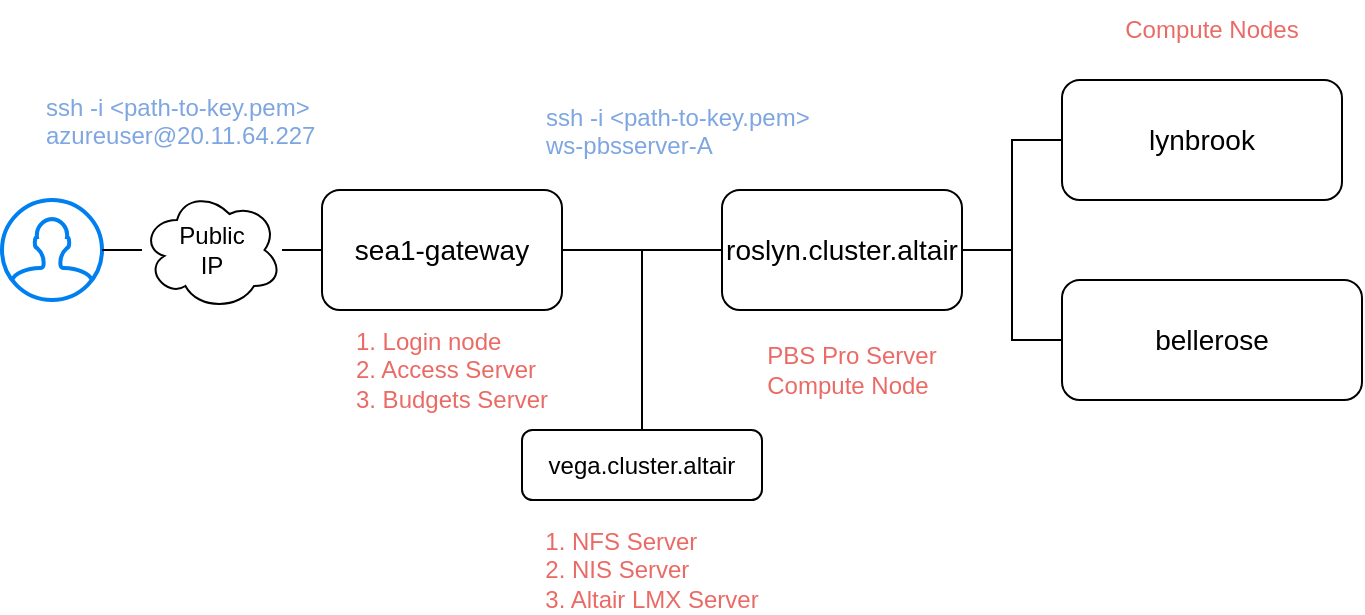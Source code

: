 <mxfile version="26.0.14" pages="2">
  <diagram name="PBSPro_Access_Setup" id="IAcq77kOVNIxBMq3WC1e">
    <mxGraphModel dx="1080" dy="604" grid="1" gridSize="10" guides="1" tooltips="1" connect="1" arrows="1" fold="1" page="1" pageScale="1" pageWidth="850" pageHeight="1100" math="0" shadow="0">
      <root>
        <mxCell id="0" />
        <mxCell id="1" parent="0" />
        <mxCell id="vvEPGqPCj7L-ZOLlqvaD-5" style="edgeStyle=orthogonalEdgeStyle;rounded=0;orthogonalLoop=1;jettySize=auto;html=1;entryX=0;entryY=0.5;entryDx=0;entryDy=0;endArrow=none;startFill=0;" parent="1" source="WBlC82X2053MUooxxI-S-2" target="vvEPGqPCj7L-ZOLlqvaD-3" edge="1">
          <mxGeometry relative="1" as="geometry" />
        </mxCell>
        <mxCell id="vvEPGqPCj7L-ZOLlqvaD-1" value="" style="html=1;verticalLabelPosition=bottom;align=center;labelBackgroundColor=#ffffff;verticalAlign=top;strokeWidth=2;strokeColor=#0080F0;shadow=0;dashed=0;shape=mxgraph.ios7.icons.user;" parent="1" vertex="1">
          <mxGeometry x="70" y="190" width="50" height="50" as="geometry" />
        </mxCell>
        <mxCell id="vvEPGqPCj7L-ZOLlqvaD-7" value="" style="edgeStyle=orthogonalEdgeStyle;rounded=0;orthogonalLoop=1;jettySize=auto;html=1;endArrow=none;startFill=0;" parent="1" source="vvEPGqPCj7L-ZOLlqvaD-3" target="vvEPGqPCj7L-ZOLlqvaD-6" edge="1">
          <mxGeometry relative="1" as="geometry" />
        </mxCell>
        <mxCell id="vvEPGqPCj7L-ZOLlqvaD-3" value="sea1-gateway" style="rounded=1;whiteSpace=wrap;html=1;fontSize=14;" parent="1" vertex="1">
          <mxGeometry x="230" y="185" width="120" height="60" as="geometry" />
        </mxCell>
        <mxCell id="vvEPGqPCj7L-ZOLlqvaD-4" value="ssh -i &amp;lt;path-to-key.pem&amp;gt; azureuser@20.11.64.227" style="text;html=1;whiteSpace=wrap;overflow=hidden;rounded=0;fontColor=#7EA6E0;" parent="1" vertex="1">
          <mxGeometry x="90" y="130" width="150" height="50" as="geometry" />
        </mxCell>
        <mxCell id="vvEPGqPCj7L-ZOLlqvaD-12" style="edgeStyle=orthogonalEdgeStyle;rounded=0;orthogonalLoop=1;jettySize=auto;html=1;entryX=0;entryY=0.5;entryDx=0;entryDy=0;endArrow=none;startFill=0;" parent="1" source="vvEPGqPCj7L-ZOLlqvaD-6" target="vvEPGqPCj7L-ZOLlqvaD-11" edge="1">
          <mxGeometry relative="1" as="geometry" />
        </mxCell>
        <mxCell id="vvEPGqPCj7L-ZOLlqvaD-17" style="edgeStyle=orthogonalEdgeStyle;rounded=0;orthogonalLoop=1;jettySize=auto;html=1;exitX=1;exitY=0.5;exitDx=0;exitDy=0;entryX=0;entryY=0.5;entryDx=0;entryDy=0;endArrow=none;startFill=0;" parent="1" source="vvEPGqPCj7L-ZOLlqvaD-6" target="vvEPGqPCj7L-ZOLlqvaD-8" edge="1">
          <mxGeometry relative="1" as="geometry" />
        </mxCell>
        <mxCell id="vvEPGqPCj7L-ZOLlqvaD-6" value="&lt;span data-teams=&quot;true&quot;&gt;roslyn.cluster.altair &lt;br&gt;&lt;/span&gt;" style="rounded=1;whiteSpace=wrap;html=1;fontSize=14;" parent="1" vertex="1">
          <mxGeometry x="430" y="185" width="120" height="60" as="geometry" />
        </mxCell>
        <mxCell id="vvEPGqPCj7L-ZOLlqvaD-8" value="lynbrook" style="whiteSpace=wrap;html=1;fontSize=14;rounded=1;" parent="1" vertex="1">
          <mxGeometry x="600" y="130" width="140" height="60" as="geometry" />
        </mxCell>
        <mxCell id="vvEPGqPCj7L-ZOLlqvaD-11" value="bellerose" style="whiteSpace=wrap;html=1;fontSize=14;rounded=1;" parent="1" vertex="1">
          <mxGeometry x="600" y="230" width="150" height="60" as="geometry" />
        </mxCell>
        <mxCell id="vvEPGqPCj7L-ZOLlqvaD-13" value="ssh -i &amp;lt;path-to-key.pem&amp;gt; ws-pbsserver-A" style="text;html=1;whiteSpace=wrap;overflow=hidden;rounded=0;align=left;fontColor=#7EA6E0;" parent="1" vertex="1">
          <mxGeometry x="340" y="135" width="150" height="50" as="geometry" />
        </mxCell>
        <mxCell id="vvEPGqPCj7L-ZOLlqvaD-14" value="&lt;div align=&quot;left&quot;&gt;1. Login node&lt;br&gt;&lt;/div&gt;&lt;div align=&quot;left&quot;&gt;2. Access Server&lt;/div&gt;&lt;div align=&quot;left&quot;&gt;3. Budgets Server&lt;/div&gt;" style="text;html=1;align=center;verticalAlign=middle;whiteSpace=wrap;rounded=0;fontColor=#EA6B66;" parent="1" vertex="1">
          <mxGeometry x="240" y="260" width="110" height="30" as="geometry" />
        </mxCell>
        <mxCell id="vvEPGqPCj7L-ZOLlqvaD-15" value="PBS Pro Server&lt;br&gt;&lt;div align=&quot;left&quot;&gt;Compute Node&lt;/div&gt;" style="text;html=1;align=center;verticalAlign=middle;whiteSpace=wrap;rounded=0;fontColor=#EA6B66;" parent="1" vertex="1">
          <mxGeometry x="440" y="260" width="110" height="30" as="geometry" />
        </mxCell>
        <mxCell id="vvEPGqPCj7L-ZOLlqvaD-16" value="Compute Nodes" style="text;html=1;align=center;verticalAlign=middle;whiteSpace=wrap;rounded=0;fontColor=#EA6B66;" parent="1" vertex="1">
          <mxGeometry x="620" y="90" width="110" height="30" as="geometry" />
        </mxCell>
        <mxCell id="WBlC82X2053MUooxxI-S-4" style="edgeStyle=orthogonalEdgeStyle;rounded=0;orthogonalLoop=1;jettySize=auto;html=1;endArrow=none;startFill=0;" edge="1" parent="1" source="WBlC82X2053MUooxxI-S-1">
          <mxGeometry relative="1" as="geometry">
            <mxPoint x="390" y="215" as="targetPoint" />
          </mxGeometry>
        </mxCell>
        <mxCell id="WBlC82X2053MUooxxI-S-1" value="&lt;span data-teams=&quot;true&quot;&gt;vega.cluster.altair&lt;/span&gt;" style="rounded=1;whiteSpace=wrap;html=1;" vertex="1" parent="1">
          <mxGeometry x="330" y="305" width="120" height="35" as="geometry" />
        </mxCell>
        <mxCell id="WBlC82X2053MUooxxI-S-3" value="" style="edgeStyle=orthogonalEdgeStyle;rounded=0;orthogonalLoop=1;jettySize=auto;html=1;entryX=0;entryY=0.5;entryDx=0;entryDy=0;endArrow=none;startFill=0;" edge="1" parent="1" source="vvEPGqPCj7L-ZOLlqvaD-1" target="WBlC82X2053MUooxxI-S-2">
          <mxGeometry relative="1" as="geometry">
            <mxPoint x="120" y="215" as="sourcePoint" />
            <mxPoint x="230" y="215" as="targetPoint" />
          </mxGeometry>
        </mxCell>
        <mxCell id="WBlC82X2053MUooxxI-S-2" value="Public&lt;br&gt;IP" style="ellipse;shape=cloud;whiteSpace=wrap;html=1;" vertex="1" parent="1">
          <mxGeometry x="140" y="185" width="70" height="60" as="geometry" />
        </mxCell>
        <mxCell id="WBlC82X2053MUooxxI-S-5" value="&lt;div align=&quot;left&quot;&gt;1. NFS Server&lt;/div&gt;&lt;div align=&quot;left&quot;&gt;2. NIS Server&lt;br&gt;3. Altair LMX Server&lt;/div&gt;" style="text;html=1;align=center;verticalAlign=middle;whiteSpace=wrap;rounded=0;fontColor=#EA6B66;" vertex="1" parent="1">
          <mxGeometry x="340" y="360" width="110" height="30" as="geometry" />
        </mxCell>
      </root>
    </mxGraphModel>
  </diagram>
  <diagram name="LQS" id="l_1sirnr8w4F2rRuLVJY">
    <mxGraphModel dx="1177" dy="677" grid="1" gridSize="10" guides="1" tooltips="1" connect="1" arrows="1" fold="1" page="1" pageScale="1" pageWidth="850" pageHeight="1100" math="0" shadow="0">
      <root>
        <mxCell id="u3uModW1UqLu-2falLYd-0" />
        <mxCell id="u3uModW1UqLu-2falLYd-1" parent="u3uModW1UqLu-2falLYd-0" />
        <mxCell id="u3uModW1UqLu-2falLYd-13" value="&lt;div align=&quot;left&quot;&gt;1. LQS head&lt;/div&gt;&lt;div align=&quot;left&quot;&gt;2. LQS Login&lt;/div&gt;" style="text;html=1;align=center;verticalAlign=middle;whiteSpace=wrap;rounded=0;fontColor=#EA6B66;" vertex="1" parent="u3uModW1UqLu-2falLYd-1">
          <mxGeometry x="495" y="374" width="110" height="30" as="geometry" />
        </mxCell>
        <mxCell id="lkd0kB_pgB4O8rdfyHFp-8" style="edgeStyle=orthogonalEdgeStyle;rounded=0;orthogonalLoop=1;jettySize=auto;html=1;exitX=0.5;exitY=0;exitDx=0;exitDy=0;entryX=0.5;entryY=1;entryDx=0;entryDy=0;endArrow=none;startFill=0;" edge="1" parent="u3uModW1UqLu-2falLYd-1" source="u3uModW1UqLu-2falLYd-17" target="lkd0kB_pgB4O8rdfyHFp-1">
          <mxGeometry relative="1" as="geometry" />
        </mxCell>
        <mxCell id="u3uModW1UqLu-2falLYd-17" value="&lt;span data-teams=&quot;true&quot;&gt;vega.cluster.altair&lt;/span&gt;" style="rounded=1;whiteSpace=wrap;html=1;fontSize=14;" vertex="1" parent="u3uModW1UqLu-2falLYd-1">
          <mxGeometry x="390" y="300" width="120" height="50" as="geometry" />
        </mxCell>
        <mxCell id="u3uModW1UqLu-2falLYd-20" value="&lt;div align=&quot;left&quot;&gt;1. NFS Server&lt;/div&gt;&lt;div align=&quot;left&quot;&gt;2. NIS Server&lt;br&gt;3. Altair LMX Server&lt;/div&gt;&lt;div align=&quot;left&quot;&gt;4. LQS Login node&lt;/div&gt;" style="text;html=1;align=center;verticalAlign=middle;whiteSpace=wrap;rounded=0;fontColor=#EA6B66;" vertex="1" parent="u3uModW1UqLu-2falLYd-1">
          <mxGeometry x="260" y="300" width="110" height="30" as="geometry" />
        </mxCell>
        <mxCell id="OQ73i87WXxhYDKiuJYl6-3" value="" style="edgeStyle=orthogonalEdgeStyle;rounded=0;orthogonalLoop=1;jettySize=auto;html=1;endArrow=none;startFill=0;" edge="1" parent="u3uModW1UqLu-2falLYd-1" source="OQ73i87WXxhYDKiuJYl6-0">
          <mxGeometry relative="1" as="geometry">
            <mxPoint x="190" y="564" as="targetPoint" />
          </mxGeometry>
        </mxCell>
        <mxCell id="OQ73i87WXxhYDKiuJYl6-0" value="&lt;span data-teams=&quot;true&quot;&gt;hillview.cluster.altair &lt;br&gt;&lt;/span&gt;" style="rounded=1;whiteSpace=wrap;html=1;fontSize=14;fillColor=#dae8fc;strokeColor=#6c8ebf;" vertex="1" parent="u3uModW1UqLu-2falLYd-1">
          <mxGeometry x="170" y="444" width="160" height="60" as="geometry" />
        </mxCell>
        <mxCell id="OQ73i87WXxhYDKiuJYl6-10" style="edgeStyle=orthogonalEdgeStyle;rounded=0;orthogonalLoop=1;jettySize=auto;html=1;exitX=0.5;exitY=1;exitDx=0;exitDy=0;entryX=0.5;entryY=0;entryDx=0;entryDy=0;endArrow=none;startFill=0;" edge="1" parent="u3uModW1UqLu-2falLYd-1" source="OQ73i87WXxhYDKiuJYl6-1" target="OQ73i87WXxhYDKiuJYl6-8">
          <mxGeometry relative="1" as="geometry" />
        </mxCell>
        <mxCell id="OQ73i87WXxhYDKiuJYl6-11" style="edgeStyle=orthogonalEdgeStyle;rounded=0;orthogonalLoop=1;jettySize=auto;html=1;entryX=0.5;entryY=0;entryDx=0;entryDy=0;endArrow=none;startFill=0;" edge="1" parent="u3uModW1UqLu-2falLYd-1" source="OQ73i87WXxhYDKiuJYl6-1" target="OQ73i87WXxhYDKiuJYl6-9">
          <mxGeometry relative="1" as="geometry" />
        </mxCell>
        <mxCell id="OQ73i87WXxhYDKiuJYl6-1" value="&lt;div&gt;&lt;span data-teams=&quot;true&quot;&gt;melbourne.cluster.altair &lt;/span&gt;&lt;/div&gt;&lt;div&gt;&lt;span data-teams=&quot;true&quot;&gt;&lt;/span&gt;&lt;/div&gt;" style="rounded=1;whiteSpace=wrap;html=1;fontSize=14;fillColor=#ffe6cc;strokeColor=#d79b00;" vertex="1" parent="u3uModW1UqLu-2falLYd-1">
          <mxGeometry x="560" y="444" width="160" height="60" as="geometry" />
        </mxCell>
        <mxCell id="OQ73i87WXxhYDKiuJYl6-2" value="hill-cnode01" style="whiteSpace=wrap;html=1;fontSize=14;rounded=1;fillColor=#dae8fc;strokeColor=#6c8ebf;" vertex="1" parent="u3uModW1UqLu-2falLYd-1">
          <mxGeometry x="130" y="564" width="120" height="40" as="geometry" />
        </mxCell>
        <mxCell id="OQ73i87WXxhYDKiuJYl6-7" style="edgeStyle=orthogonalEdgeStyle;rounded=0;orthogonalLoop=1;jettySize=auto;html=1;entryX=0.5;entryY=1;entryDx=0;entryDy=0;endArrow=none;startFill=0;" edge="1" parent="u3uModW1UqLu-2falLYd-1" source="OQ73i87WXxhYDKiuJYl6-6" target="OQ73i87WXxhYDKiuJYl6-0">
          <mxGeometry relative="1" as="geometry" />
        </mxCell>
        <mxCell id="OQ73i87WXxhYDKiuJYl6-6" value="hill-cnode02" style="whiteSpace=wrap;html=1;fontSize=14;rounded=1;fillColor=#dae8fc;strokeColor=#6c8ebf;" vertex="1" parent="u3uModW1UqLu-2falLYd-1">
          <mxGeometry x="270" y="564" width="120" height="40" as="geometry" />
        </mxCell>
        <mxCell id="OQ73i87WXxhYDKiuJYl6-8" value="mel-cnode01" style="whiteSpace=wrap;html=1;fontSize=14;rounded=1;fillColor=#ffe6cc;strokeColor=#d79b00;" vertex="1" parent="u3uModW1UqLu-2falLYd-1">
          <mxGeometry x="510" y="564" width="120" height="40" as="geometry" />
        </mxCell>
        <mxCell id="OQ73i87WXxhYDKiuJYl6-9" value="mel-gnode01" style="whiteSpace=wrap;html=1;fontSize=14;rounded=1;fillColor=#ffe6cc;strokeColor=#d79b00;" vertex="1" parent="u3uModW1UqLu-2falLYd-1">
          <mxGeometry x="650" y="564" width="120" height="40" as="geometry" />
        </mxCell>
        <mxCell id="OQ73i87WXxhYDKiuJYl6-13" style="edgeStyle=orthogonalEdgeStyle;rounded=0;orthogonalLoop=1;jettySize=auto;html=1;entryX=0.5;entryY=0;entryDx=0;entryDy=0;endArrow=none;startFill=0;" edge="1" parent="u3uModW1UqLu-2falLYd-1" source="OQ73i87WXxhYDKiuJYl6-12" target="OQ73i87WXxhYDKiuJYl6-0">
          <mxGeometry relative="1" as="geometry" />
        </mxCell>
        <mxCell id="OQ73i87WXxhYDKiuJYl6-14" style="edgeStyle=orthogonalEdgeStyle;rounded=0;orthogonalLoop=1;jettySize=auto;html=1;entryX=0.5;entryY=0;entryDx=0;entryDy=0;endArrow=none;startFill=0;" edge="1" parent="u3uModW1UqLu-2falLYd-1" source="OQ73i87WXxhYDKiuJYl6-12" target="OQ73i87WXxhYDKiuJYl6-1">
          <mxGeometry relative="1" as="geometry" />
        </mxCell>
        <mxCell id="OQ73i87WXxhYDKiuJYl6-12" value="lqs-head" style="rounded=1;whiteSpace=wrap;html=1;fontSize=14;fillColor=#f8cecc;strokeColor=#b85450;" vertex="1" parent="u3uModW1UqLu-2falLYd-1">
          <mxGeometry x="382" y="384" width="120" height="60" as="geometry" />
        </mxCell>
        <mxCell id="lkd0kB_pgB4O8rdfyHFp-4" style="edgeStyle=orthogonalEdgeStyle;rounded=0;orthogonalLoop=1;jettySize=auto;html=1;endArrow=none;startFill=0;" edge="1" parent="u3uModW1UqLu-2falLYd-1" source="lkd0kB_pgB4O8rdfyHFp-0" target="lkd0kB_pgB4O8rdfyHFp-3">
          <mxGeometry relative="1" as="geometry" />
        </mxCell>
        <mxCell id="lkd0kB_pgB4O8rdfyHFp-0" value="" style="html=1;verticalLabelPosition=bottom;align=center;labelBackgroundColor=#ffffff;verticalAlign=top;strokeWidth=2;strokeColor=#0080F0;shadow=0;dashed=0;shape=mxgraph.ios7.icons.user;" vertex="1" parent="u3uModW1UqLu-2falLYd-1">
          <mxGeometry x="425" y="70" width="50" height="50" as="geometry" />
        </mxCell>
        <mxCell id="lkd0kB_pgB4O8rdfyHFp-1" value="sea1-gateway" style="rounded=1;whiteSpace=wrap;html=1;fontSize=14;" vertex="1" parent="u3uModW1UqLu-2falLYd-1">
          <mxGeometry x="390" y="240" width="120" height="30" as="geometry" />
        </mxCell>
        <mxCell id="lkd0kB_pgB4O8rdfyHFp-2" value="ssh -p 2209 &amp;lt;user-name&amp;gt;@sea1-gateway.&amp;lt;domain&amp;gt;" style="text;html=1;whiteSpace=wrap;overflow=hidden;rounded=0;fontColor=#7EA6E0;" vertex="1" parent="u3uModW1UqLu-2falLYd-1">
          <mxGeometry x="470" y="130" width="285" height="50" as="geometry" />
        </mxCell>
        <mxCell id="lkd0kB_pgB4O8rdfyHFp-5" style="edgeStyle=orthogonalEdgeStyle;rounded=0;orthogonalLoop=1;jettySize=auto;html=1;entryX=0.5;entryY=0;entryDx=0;entryDy=0;endArrow=none;startFill=0;" edge="1" parent="u3uModW1UqLu-2falLYd-1" source="lkd0kB_pgB4O8rdfyHFp-3" target="lkd0kB_pgB4O8rdfyHFp-1">
          <mxGeometry relative="1" as="geometry" />
        </mxCell>
        <mxCell id="lkd0kB_pgB4O8rdfyHFp-3" value="Public&lt;br&gt;IP" style="ellipse;shape=cloud;whiteSpace=wrap;html=1;" vertex="1" parent="u3uModW1UqLu-2falLYd-1">
          <mxGeometry x="415" y="150" width="70" height="60" as="geometry" />
        </mxCell>
        <mxCell id="lkd0kB_pgB4O8rdfyHFp-7" value="" style="endArrow=none;dashed=1;html=1;dashPattern=1 3;strokeWidth=2;rounded=0;" edge="1" parent="u3uModW1UqLu-2falLYd-1">
          <mxGeometry width="50" height="50" relative="1" as="geometry">
            <mxPoint x="360" y="644" as="sourcePoint" />
            <mxPoint x="450" y="644" as="targetPoint" />
          </mxGeometry>
        </mxCell>
        <mxCell id="lkd0kB_pgB4O8rdfyHFp-9" style="edgeStyle=orthogonalEdgeStyle;rounded=0;orthogonalLoop=1;jettySize=auto;html=1;exitX=0.5;exitY=1;exitDx=0;exitDy=0;entryX=0.558;entryY=0.017;entryDx=0;entryDy=0;entryPerimeter=0;endArrow=none;startFill=0;" edge="1" parent="u3uModW1UqLu-2falLYd-1" source="u3uModW1UqLu-2falLYd-17" target="OQ73i87WXxhYDKiuJYl6-12">
          <mxGeometry relative="1" as="geometry" />
        </mxCell>
        <mxCell id="lkd0kB_pgB4O8rdfyHFp-10" value="ssh vega" style="text;html=1;whiteSpace=wrap;overflow=hidden;rounded=0;fontColor=#7EA6E0;" vertex="1" parent="u3uModW1UqLu-2falLYd-1">
          <mxGeometry x="495" y="270" width="115" height="50" as="geometry" />
        </mxCell>
        <mxCell id="lkd0kB_pgB4O8rdfyHFp-11" value="&lt;div&gt;https://lqs.cluster.altair&lt;br&gt;&lt;br&gt;&lt;/div&gt;" style="text;html=1;whiteSpace=wrap;overflow=hidden;rounded=0;fontColor=#7EA6E0;" vertex="1" parent="u3uModW1UqLu-2falLYd-1">
          <mxGeometry x="290" y="130" width="150" height="50" as="geometry" />
        </mxCell>
      </root>
    </mxGraphModel>
  </diagram>
</mxfile>
